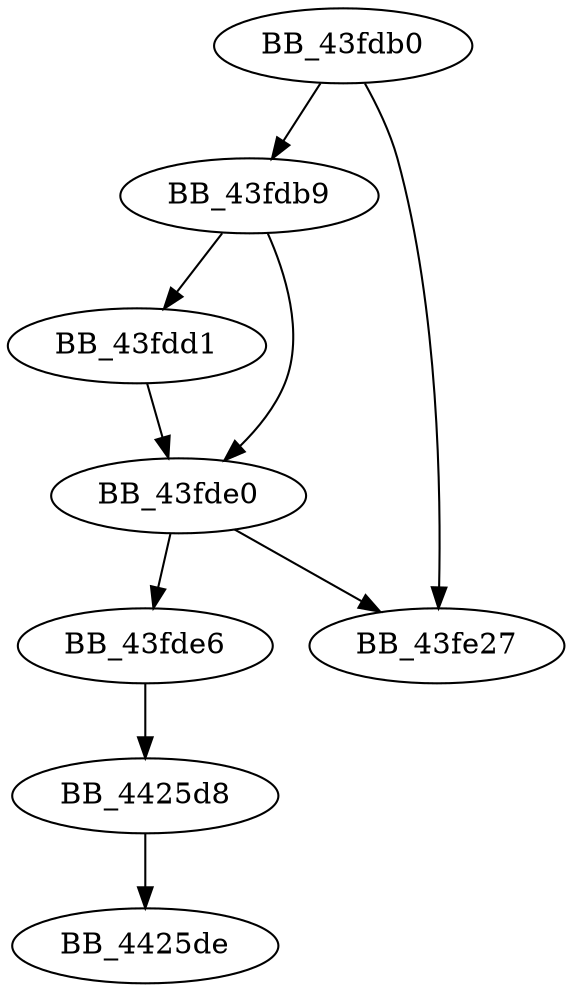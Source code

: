 DiGraph _exp{
BB_43fdb0->BB_43fdb9
BB_43fdb0->BB_43fe27
BB_43fdb9->BB_43fdd1
BB_43fdb9->BB_43fde0
BB_43fdd1->BB_43fde0
BB_43fde0->BB_43fde6
BB_43fde0->BB_43fe27
BB_43fde6->BB_4425d8
BB_4425d8->BB_4425de
}
